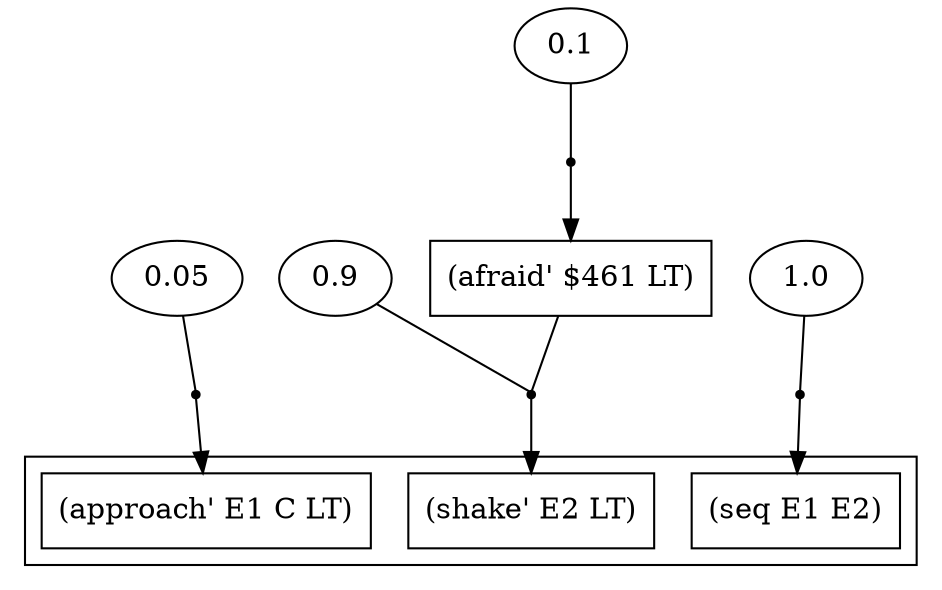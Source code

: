 digraph proof {
 graph [rankdir="TB"]
  e0 [label="0.05"];
  e1 [label="0.9"];
  e2 [label="0.1"];
  e3 [label="1.0"];
  i0 [shape=box label="(afraid' $461 LT)"];
  r0 [shape=point];
  r0 -> o0
  e0 -> r0 [arrowhead=none]
  r1 [shape=point];
  r1 -> o1
  i0 -> r1 [arrowhead=none]
  e1 -> r1 [arrowhead=none]
  r2 [shape=point];
  r2 -> i0
  e2 -> r2 [arrowhead=none]
  r3 [shape=point];
  r3 -> o2
  e3 -> r3 [arrowhead=none]
 subgraph cluster {  o0 [shape=box label="(approach' E1 C LT)"];
  o1 [shape=box label="(shake' E2 LT)"];
  o2 [shape=box label="(seq E1 E2)"];
 }
}

